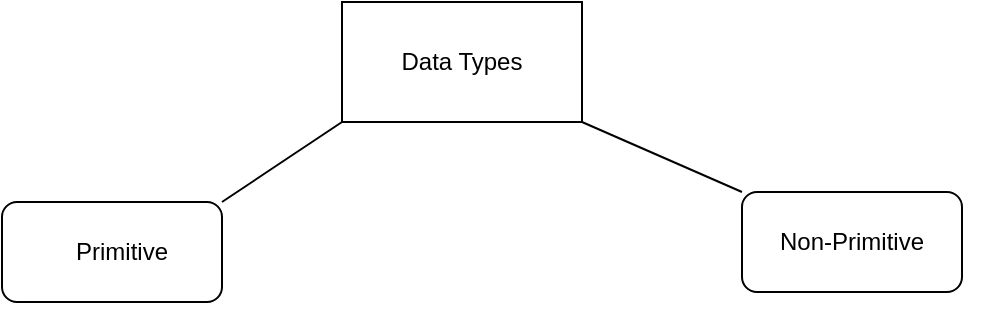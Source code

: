 <mxfile>
    <diagram id="hYbmy1oOzEg-h9byNH_C" name="Page-1">
        <mxGraphModel dx="637" dy="475" grid="1" gridSize="10" guides="1" tooltips="1" connect="1" arrows="1" fold="1" page="1" pageScale="1" pageWidth="850" pageHeight="1100" math="0" shadow="0">
            <root>
                <mxCell id="0"/>
                <mxCell id="1" parent="0"/>
                <mxCell id="4" value="" style="group" vertex="1" connectable="0" parent="1">
                    <mxGeometry x="210" y="10" width="120" height="60" as="geometry"/>
                </mxCell>
                <mxCell id="2" value="" style="rounded=0;whiteSpace=wrap;html=1;" vertex="1" parent="4">
                    <mxGeometry width="120" height="60" as="geometry"/>
                </mxCell>
                <mxCell id="3" value="Data Types" style="text;strokeColor=none;align=center;fillColor=none;html=1;verticalAlign=middle;whiteSpace=wrap;rounded=0;movable=1;resizable=1;rotatable=1;deletable=1;editable=1;connectable=1;" vertex="1" parent="4">
                    <mxGeometry x="20" y="15" width="80" height="30" as="geometry"/>
                </mxCell>
                <mxCell id="7" value="" style="group" vertex="1" connectable="0" parent="1">
                    <mxGeometry x="40" y="110" width="120" height="60" as="geometry"/>
                </mxCell>
                <mxCell id="9" value="" style="group" vertex="1" connectable="0" parent="7">
                    <mxGeometry width="110" height="50" as="geometry"/>
                </mxCell>
                <mxCell id="5" value="" style="rounded=1;whiteSpace=wrap;html=1;" vertex="1" parent="9">
                    <mxGeometry width="110" height="50" as="geometry"/>
                </mxCell>
                <mxCell id="6" value="Primitive" style="text;strokeColor=none;align=center;fillColor=none;html=1;verticalAlign=middle;whiteSpace=wrap;rounded=0;" vertex="1" parent="9">
                    <mxGeometry x="30" y="10" width="60" height="30" as="geometry"/>
                </mxCell>
                <mxCell id="10" value="" style="group" vertex="1" connectable="0" parent="1">
                    <mxGeometry x="410" y="105" width="120" height="60" as="geometry"/>
                </mxCell>
                <mxCell id="11" value="" style="group" vertex="1" connectable="0" parent="10">
                    <mxGeometry width="110" height="50" as="geometry"/>
                </mxCell>
                <mxCell id="12" value="" style="rounded=1;whiteSpace=wrap;html=1;" vertex="1" parent="11">
                    <mxGeometry width="110" height="50" as="geometry"/>
                </mxCell>
                <mxCell id="13" value="Non-Primitive" style="text;strokeColor=none;align=center;fillColor=none;html=1;verticalAlign=middle;whiteSpace=wrap;rounded=0;" vertex="1" parent="11">
                    <mxGeometry x="15" y="10" width="80" height="30" as="geometry"/>
                </mxCell>
                <mxCell id="15" value="" style="endArrow=none;html=1;entryX=0;entryY=1;entryDx=0;entryDy=0;exitX=1;exitY=0;exitDx=0;exitDy=0;" edge="1" parent="1" source="5" target="2">
                    <mxGeometry width="50" height="50" relative="1" as="geometry">
                        <mxPoint x="230" y="130" as="sourcePoint"/>
                        <mxPoint x="200" y="60" as="targetPoint"/>
                    </mxGeometry>
                </mxCell>
                <mxCell id="16" value="" style="endArrow=none;html=1;entryX=1;entryY=1;entryDx=0;entryDy=0;exitX=0;exitY=0;exitDx=0;exitDy=0;" edge="1" parent="1" source="12" target="2">
                    <mxGeometry width="50" height="50" relative="1" as="geometry">
                        <mxPoint x="160" y="120" as="sourcePoint"/>
                        <mxPoint x="220" y="80" as="targetPoint"/>
                    </mxGeometry>
                </mxCell>
            </root>
        </mxGraphModel>
    </diagram>
</mxfile>